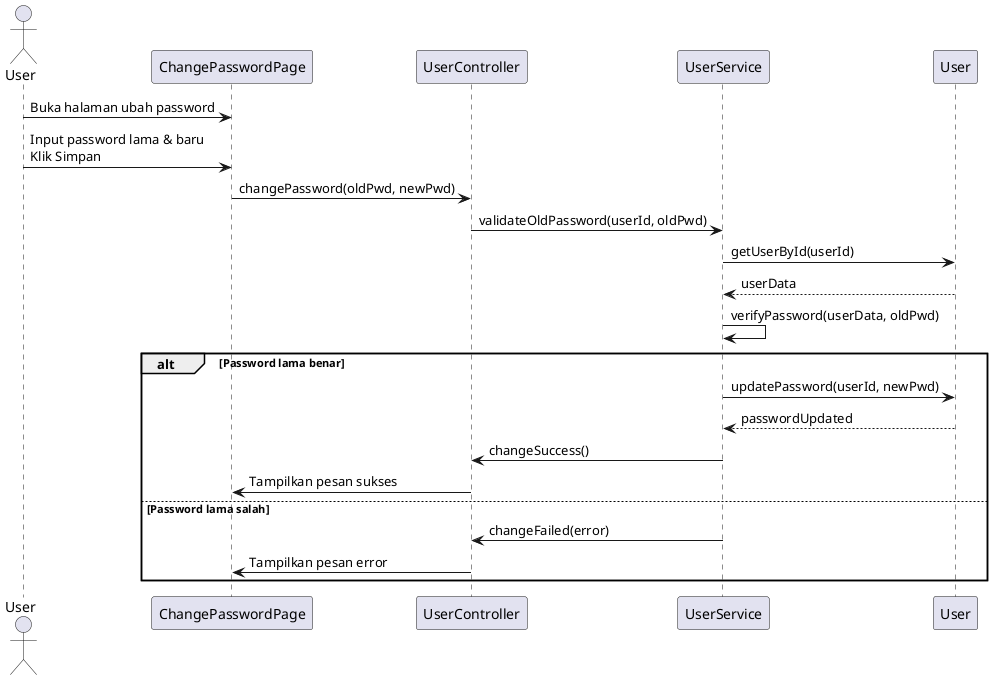 @startuml
actor User
participant "ChangePasswordPage" as UI
participant "UserController" as Controller
participant "UserService" as Service
participant "User" as Entity

User -> UI : Buka halaman ubah password
User -> UI : Input password lama & baru\nKlik Simpan
UI -> Controller : changePassword(oldPwd, newPwd)
Controller -> Service : validateOldPassword(userId, oldPwd)
Service -> Entity : getUserById(userId)
Entity --> Service : userData
Service -> Service : verifyPassword(userData, oldPwd)
alt Password lama benar
    Service -> Entity : updatePassword(userId, newPwd)
    Entity --> Service : passwordUpdated
    Service -> Controller : changeSuccess()
    Controller -> UI : Tampilkan pesan sukses
else Password lama salah
    Service -> Controller : changeFailed(error)
    Controller -> UI : Tampilkan pesan error
end
@enduml
